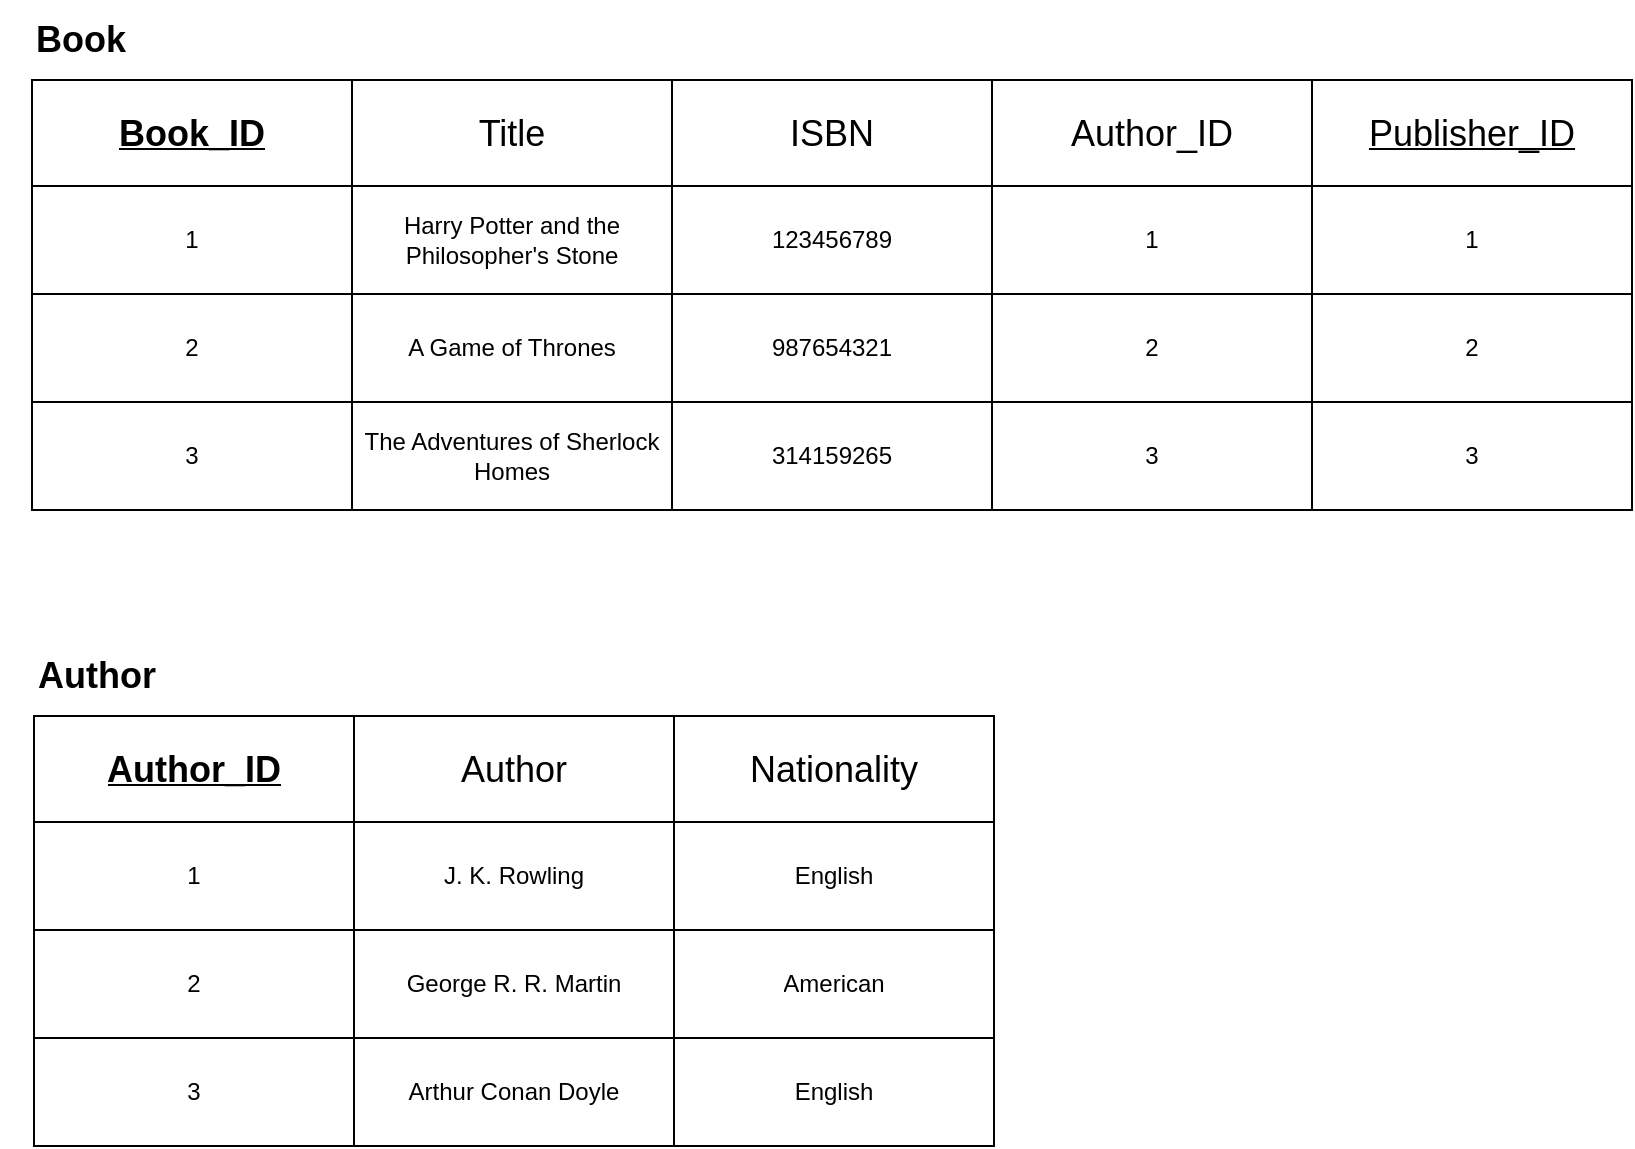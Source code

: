 <mxfile>
    <diagram id="R2lEEEUBdFMjLlhIrx00" name="Page-1">
        <mxGraphModel dx="1717" dy="1152" grid="1" gridSize="10" guides="1" tooltips="1" connect="1" arrows="1" fold="1" page="1" pageScale="1" pageWidth="850" pageHeight="1100" math="0" shadow="0" extFonts="Permanent Marker^https://fonts.googleapis.com/css?family=Permanent+Marker">
            <root>
                <mxCell id="0"/>
                <mxCell id="1" parent="0"/>
                <mxCell id="10" value="" style="shape=table;startSize=0;container=1;collapsible=0;childLayout=tableLayout;" parent="1" vertex="1">
                    <mxGeometry x="120" y="400" width="800" height="215" as="geometry"/>
                </mxCell>
                <mxCell id="11" value="" style="shape=tableRow;horizontal=0;startSize=0;swimlaneHead=0;swimlaneBody=0;top=0;left=0;bottom=0;right=0;collapsible=0;dropTarget=0;fillColor=none;points=[[0,0.5],[1,0.5]];portConstraint=eastwest;" parent="10" vertex="1">
                    <mxGeometry width="800" height="53" as="geometry"/>
                </mxCell>
                <mxCell id="12" value="&lt;b style=&quot;font-size: 18px;&quot;&gt;&lt;u&gt;Book_ID&lt;/u&gt;&lt;/b&gt;" style="shape=partialRectangle;html=1;whiteSpace=wrap;connectable=0;overflow=hidden;fillColor=none;top=0;left=0;bottom=0;right=0;pointerEvents=1;" parent="11" vertex="1">
                    <mxGeometry width="160" height="53" as="geometry">
                        <mxRectangle width="160" height="53" as="alternateBounds"/>
                    </mxGeometry>
                </mxCell>
                <mxCell id="13" value="&lt;span style=&quot;font-size: 18px;&quot;&gt;Title&lt;/span&gt;" style="shape=partialRectangle;html=1;whiteSpace=wrap;connectable=0;overflow=hidden;fillColor=none;top=0;left=0;bottom=0;right=0;pointerEvents=1;" parent="11" vertex="1">
                    <mxGeometry x="160" width="160" height="53" as="geometry">
                        <mxRectangle width="160" height="53" as="alternateBounds"/>
                    </mxGeometry>
                </mxCell>
                <mxCell id="14" value="&lt;span style=&quot;font-size: 18px;&quot;&gt;ISBN&lt;/span&gt;" style="shape=partialRectangle;html=1;whiteSpace=wrap;connectable=0;overflow=hidden;fillColor=none;top=0;left=0;bottom=0;right=0;pointerEvents=1;" parent="11" vertex="1">
                    <mxGeometry x="320" width="160" height="53" as="geometry">
                        <mxRectangle width="160" height="53" as="alternateBounds"/>
                    </mxGeometry>
                </mxCell>
                <mxCell id="93" value="&lt;span style=&quot;font-size: 18px;&quot;&gt;Author_ID&lt;/span&gt;" style="shape=partialRectangle;html=1;whiteSpace=wrap;connectable=0;overflow=hidden;fillColor=none;top=0;left=0;bottom=0;right=0;pointerEvents=1;" parent="11" vertex="1">
                    <mxGeometry x="480" width="160" height="53" as="geometry">
                        <mxRectangle width="160" height="53" as="alternateBounds"/>
                    </mxGeometry>
                </mxCell>
                <mxCell id="46" value="&lt;span style=&quot;font-size: 18px;&quot;&gt;&lt;u style=&quot;&quot;&gt;Publisher_ID&lt;/u&gt;&lt;/span&gt;" style="shape=partialRectangle;html=1;whiteSpace=wrap;connectable=0;overflow=hidden;fillColor=none;top=0;left=0;bottom=0;right=0;pointerEvents=1;" parent="11" vertex="1">
                    <mxGeometry x="640" width="160" height="53" as="geometry">
                        <mxRectangle width="160" height="53" as="alternateBounds"/>
                    </mxGeometry>
                </mxCell>
                <mxCell id="17" value="" style="shape=tableRow;horizontal=0;startSize=0;swimlaneHead=0;swimlaneBody=0;top=0;left=0;bottom=0;right=0;collapsible=0;dropTarget=0;fillColor=none;points=[[0,0.5],[1,0.5]];portConstraint=eastwest;" parent="10" vertex="1">
                    <mxGeometry y="53" width="800" height="54" as="geometry"/>
                </mxCell>
                <mxCell id="18" value="1" style="shape=partialRectangle;html=1;whiteSpace=wrap;connectable=0;overflow=hidden;fillColor=none;top=0;left=0;bottom=0;right=0;pointerEvents=1;" parent="17" vertex="1">
                    <mxGeometry width="160" height="54" as="geometry">
                        <mxRectangle width="160" height="54" as="alternateBounds"/>
                    </mxGeometry>
                </mxCell>
                <mxCell id="19" value="Harry Potter and the Philosopher's Stone" style="shape=partialRectangle;html=1;whiteSpace=wrap;connectable=0;overflow=hidden;fillColor=none;top=0;left=0;bottom=0;right=0;pointerEvents=1;" parent="17" vertex="1">
                    <mxGeometry x="160" width="160" height="54" as="geometry">
                        <mxRectangle width="160" height="54" as="alternateBounds"/>
                    </mxGeometry>
                </mxCell>
                <mxCell id="20" value="123456789" style="shape=partialRectangle;html=1;whiteSpace=wrap;connectable=0;overflow=hidden;fillColor=none;top=0;left=0;bottom=0;right=0;pointerEvents=1;" parent="17" vertex="1">
                    <mxGeometry x="320" width="160" height="54" as="geometry">
                        <mxRectangle width="160" height="54" as="alternateBounds"/>
                    </mxGeometry>
                </mxCell>
                <mxCell id="94" value="1" style="shape=partialRectangle;html=1;whiteSpace=wrap;connectable=0;overflow=hidden;fillColor=none;top=0;left=0;bottom=0;right=0;pointerEvents=1;" parent="17" vertex="1">
                    <mxGeometry x="480" width="160" height="54" as="geometry">
                        <mxRectangle width="160" height="54" as="alternateBounds"/>
                    </mxGeometry>
                </mxCell>
                <mxCell id="47" value="1" style="shape=partialRectangle;html=1;whiteSpace=wrap;connectable=0;overflow=hidden;fillColor=none;top=0;left=0;bottom=0;right=0;pointerEvents=1;" parent="17" vertex="1">
                    <mxGeometry x="640" width="160" height="54" as="geometry">
                        <mxRectangle width="160" height="54" as="alternateBounds"/>
                    </mxGeometry>
                </mxCell>
                <mxCell id="30" style="shape=tableRow;horizontal=0;startSize=0;swimlaneHead=0;swimlaneBody=0;top=0;left=0;bottom=0;right=0;collapsible=0;dropTarget=0;fillColor=none;points=[[0,0.5],[1,0.5]];portConstraint=eastwest;" parent="10" vertex="1">
                    <mxGeometry y="107" width="800" height="54" as="geometry"/>
                </mxCell>
                <mxCell id="31" value="2" style="shape=partialRectangle;html=1;whiteSpace=wrap;connectable=0;overflow=hidden;fillColor=none;top=0;left=0;bottom=0;right=0;pointerEvents=1;" parent="30" vertex="1">
                    <mxGeometry width="160" height="54" as="geometry">
                        <mxRectangle width="160" height="54" as="alternateBounds"/>
                    </mxGeometry>
                </mxCell>
                <mxCell id="32" value="A Game of Thrones" style="shape=partialRectangle;html=1;whiteSpace=wrap;connectable=0;overflow=hidden;fillColor=none;top=0;left=0;bottom=0;right=0;pointerEvents=1;" parent="30" vertex="1">
                    <mxGeometry x="160" width="160" height="54" as="geometry">
                        <mxRectangle width="160" height="54" as="alternateBounds"/>
                    </mxGeometry>
                </mxCell>
                <mxCell id="33" value="987654321" style="shape=partialRectangle;html=1;whiteSpace=wrap;connectable=0;overflow=hidden;fillColor=none;top=0;left=0;bottom=0;right=0;pointerEvents=1;" parent="30" vertex="1">
                    <mxGeometry x="320" width="160" height="54" as="geometry">
                        <mxRectangle width="160" height="54" as="alternateBounds"/>
                    </mxGeometry>
                </mxCell>
                <mxCell id="95" value="2" style="shape=partialRectangle;html=1;whiteSpace=wrap;connectable=0;overflow=hidden;fillColor=none;top=0;left=0;bottom=0;right=0;pointerEvents=1;" parent="30" vertex="1">
                    <mxGeometry x="480" width="160" height="54" as="geometry">
                        <mxRectangle width="160" height="54" as="alternateBounds"/>
                    </mxGeometry>
                </mxCell>
                <mxCell id="48" value="2" style="shape=partialRectangle;html=1;whiteSpace=wrap;connectable=0;overflow=hidden;fillColor=none;top=0;left=0;bottom=0;right=0;pointerEvents=1;" parent="30" vertex="1">
                    <mxGeometry x="640" width="160" height="54" as="geometry">
                        <mxRectangle width="160" height="54" as="alternateBounds"/>
                    </mxGeometry>
                </mxCell>
                <mxCell id="36" style="shape=tableRow;horizontal=0;startSize=0;swimlaneHead=0;swimlaneBody=0;top=0;left=0;bottom=0;right=0;collapsible=0;dropTarget=0;fillColor=none;points=[[0,0.5],[1,0.5]];portConstraint=eastwest;" parent="10" vertex="1">
                    <mxGeometry y="161" width="800" height="54" as="geometry"/>
                </mxCell>
                <mxCell id="37" value="3" style="shape=partialRectangle;html=1;whiteSpace=wrap;connectable=0;overflow=hidden;fillColor=none;top=0;left=0;bottom=0;right=0;pointerEvents=1;" parent="36" vertex="1">
                    <mxGeometry width="160" height="54" as="geometry">
                        <mxRectangle width="160" height="54" as="alternateBounds"/>
                    </mxGeometry>
                </mxCell>
                <mxCell id="38" value="The Adventures of Sherlock Homes" style="shape=partialRectangle;html=1;whiteSpace=wrap;connectable=0;overflow=hidden;fillColor=none;top=0;left=0;bottom=0;right=0;pointerEvents=1;" parent="36" vertex="1">
                    <mxGeometry x="160" width="160" height="54" as="geometry">
                        <mxRectangle width="160" height="54" as="alternateBounds"/>
                    </mxGeometry>
                </mxCell>
                <mxCell id="39" value="314159265" style="shape=partialRectangle;html=1;whiteSpace=wrap;connectable=0;overflow=hidden;fillColor=none;top=0;left=0;bottom=0;right=0;pointerEvents=1;" parent="36" vertex="1">
                    <mxGeometry x="320" width="160" height="54" as="geometry">
                        <mxRectangle width="160" height="54" as="alternateBounds"/>
                    </mxGeometry>
                </mxCell>
                <mxCell id="96" value="3" style="shape=partialRectangle;html=1;whiteSpace=wrap;connectable=0;overflow=hidden;fillColor=none;top=0;left=0;bottom=0;right=0;pointerEvents=1;" parent="36" vertex="1">
                    <mxGeometry x="480" width="160" height="54" as="geometry">
                        <mxRectangle width="160" height="54" as="alternateBounds"/>
                    </mxGeometry>
                </mxCell>
                <mxCell id="49" value="3" style="shape=partialRectangle;html=1;whiteSpace=wrap;connectable=0;overflow=hidden;fillColor=none;top=0;left=0;bottom=0;right=0;pointerEvents=1;" parent="36" vertex="1">
                    <mxGeometry x="640" width="160" height="54" as="geometry">
                        <mxRectangle width="160" height="54" as="alternateBounds"/>
                    </mxGeometry>
                </mxCell>
                <mxCell id="29" value="Book" style="text;strokeColor=none;fillColor=none;html=1;fontSize=18;fontStyle=1;verticalAlign=middle;align=center;" parent="1" vertex="1">
                    <mxGeometry x="104" y="360" width="80" height="40" as="geometry"/>
                </mxCell>
                <mxCell id="97" value="" style="shape=table;startSize=0;container=1;collapsible=0;childLayout=tableLayout;" vertex="1" parent="1">
                    <mxGeometry x="121" y="718" width="480" height="215" as="geometry"/>
                </mxCell>
                <mxCell id="98" value="" style="shape=tableRow;horizontal=0;startSize=0;swimlaneHead=0;swimlaneBody=0;top=0;left=0;bottom=0;right=0;collapsible=0;dropTarget=0;fillColor=none;points=[[0,0.5],[1,0.5]];portConstraint=eastwest;" vertex="1" parent="97">
                    <mxGeometry width="480" height="53" as="geometry"/>
                </mxCell>
                <mxCell id="99" value="&lt;b style=&quot;font-size: 18px;&quot;&gt;&lt;u&gt;Author_ID&lt;/u&gt;&lt;/b&gt;" style="shape=partialRectangle;html=1;whiteSpace=wrap;connectable=0;overflow=hidden;fillColor=none;top=0;left=0;bottom=0;right=0;pointerEvents=1;" vertex="1" parent="98">
                    <mxGeometry width="160" height="53" as="geometry">
                        <mxRectangle width="160" height="53" as="alternateBounds"/>
                    </mxGeometry>
                </mxCell>
                <mxCell id="102" value="&lt;span style=&quot;font-size: 18px;&quot;&gt;Author&lt;/span&gt;" style="shape=partialRectangle;html=1;whiteSpace=wrap;connectable=0;overflow=hidden;fillColor=none;top=0;left=0;bottom=0;right=0;pointerEvents=1;" vertex="1" parent="98">
                    <mxGeometry x="160" width="160" height="53" as="geometry">
                        <mxRectangle width="160" height="53" as="alternateBounds"/>
                    </mxGeometry>
                </mxCell>
                <mxCell id="103" value="&lt;span style=&quot;font-size: 18px;&quot;&gt;Nationality&lt;/span&gt;" style="shape=partialRectangle;html=1;whiteSpace=wrap;connectable=0;overflow=hidden;fillColor=none;top=0;left=0;bottom=0;right=0;pointerEvents=1;" vertex="1" parent="98">
                    <mxGeometry x="320" width="160" height="53" as="geometry">
                        <mxRectangle width="160" height="53" as="alternateBounds"/>
                    </mxGeometry>
                </mxCell>
                <mxCell id="105" value="" style="shape=tableRow;horizontal=0;startSize=0;swimlaneHead=0;swimlaneBody=0;top=0;left=0;bottom=0;right=0;collapsible=0;dropTarget=0;fillColor=none;points=[[0,0.5],[1,0.5]];portConstraint=eastwest;" vertex="1" parent="97">
                    <mxGeometry y="53" width="480" height="54" as="geometry"/>
                </mxCell>
                <mxCell id="106" value="1" style="shape=partialRectangle;html=1;whiteSpace=wrap;connectable=0;overflow=hidden;fillColor=none;top=0;left=0;bottom=0;right=0;pointerEvents=1;" vertex="1" parent="105">
                    <mxGeometry width="160" height="54" as="geometry">
                        <mxRectangle width="160" height="54" as="alternateBounds"/>
                    </mxGeometry>
                </mxCell>
                <mxCell id="109" value="J. K. Rowling" style="shape=partialRectangle;html=1;whiteSpace=wrap;connectable=0;overflow=hidden;fillColor=none;top=0;left=0;bottom=0;right=0;pointerEvents=1;" vertex="1" parent="105">
                    <mxGeometry x="160" width="160" height="54" as="geometry">
                        <mxRectangle width="160" height="54" as="alternateBounds"/>
                    </mxGeometry>
                </mxCell>
                <mxCell id="110" value="English" style="shape=partialRectangle;html=1;whiteSpace=wrap;connectable=0;overflow=hidden;fillColor=none;top=0;left=0;bottom=0;right=0;pointerEvents=1;" vertex="1" parent="105">
                    <mxGeometry x="320" width="160" height="54" as="geometry">
                        <mxRectangle width="160" height="54" as="alternateBounds"/>
                    </mxGeometry>
                </mxCell>
                <mxCell id="112" style="shape=tableRow;horizontal=0;startSize=0;swimlaneHead=0;swimlaneBody=0;top=0;left=0;bottom=0;right=0;collapsible=0;dropTarget=0;fillColor=none;points=[[0,0.5],[1,0.5]];portConstraint=eastwest;" vertex="1" parent="97">
                    <mxGeometry y="107" width="480" height="54" as="geometry"/>
                </mxCell>
                <mxCell id="113" value="2" style="shape=partialRectangle;html=1;whiteSpace=wrap;connectable=0;overflow=hidden;fillColor=none;top=0;left=0;bottom=0;right=0;pointerEvents=1;" vertex="1" parent="112">
                    <mxGeometry width="160" height="54" as="geometry">
                        <mxRectangle width="160" height="54" as="alternateBounds"/>
                    </mxGeometry>
                </mxCell>
                <mxCell id="116" value="George R. R. Martin" style="shape=partialRectangle;html=1;whiteSpace=wrap;connectable=0;overflow=hidden;fillColor=none;top=0;left=0;bottom=0;right=0;pointerEvents=1;" vertex="1" parent="112">
                    <mxGeometry x="160" width="160" height="54" as="geometry">
                        <mxRectangle width="160" height="54" as="alternateBounds"/>
                    </mxGeometry>
                </mxCell>
                <mxCell id="117" value="American" style="shape=partialRectangle;html=1;whiteSpace=wrap;connectable=0;overflow=hidden;fillColor=none;top=0;left=0;bottom=0;right=0;pointerEvents=1;" vertex="1" parent="112">
                    <mxGeometry x="320" width="160" height="54" as="geometry">
                        <mxRectangle width="160" height="54" as="alternateBounds"/>
                    </mxGeometry>
                </mxCell>
                <mxCell id="119" style="shape=tableRow;horizontal=0;startSize=0;swimlaneHead=0;swimlaneBody=0;top=0;left=0;bottom=0;right=0;collapsible=0;dropTarget=0;fillColor=none;points=[[0,0.5],[1,0.5]];portConstraint=eastwest;" vertex="1" parent="97">
                    <mxGeometry y="161" width="480" height="54" as="geometry"/>
                </mxCell>
                <mxCell id="120" value="3" style="shape=partialRectangle;html=1;whiteSpace=wrap;connectable=0;overflow=hidden;fillColor=none;top=0;left=0;bottom=0;right=0;pointerEvents=1;" vertex="1" parent="119">
                    <mxGeometry width="160" height="54" as="geometry">
                        <mxRectangle width="160" height="54" as="alternateBounds"/>
                    </mxGeometry>
                </mxCell>
                <mxCell id="123" value="Arthur Conan Doyle" style="shape=partialRectangle;html=1;whiteSpace=wrap;connectable=0;overflow=hidden;fillColor=none;top=0;left=0;bottom=0;right=0;pointerEvents=1;" vertex="1" parent="119">
                    <mxGeometry x="160" width="160" height="54" as="geometry">
                        <mxRectangle width="160" height="54" as="alternateBounds"/>
                    </mxGeometry>
                </mxCell>
                <mxCell id="124" value="English" style="shape=partialRectangle;html=1;whiteSpace=wrap;connectable=0;overflow=hidden;fillColor=none;top=0;left=0;bottom=0;right=0;pointerEvents=1;" vertex="1" parent="119">
                    <mxGeometry x="320" width="160" height="54" as="geometry">
                        <mxRectangle width="160" height="54" as="alternateBounds"/>
                    </mxGeometry>
                </mxCell>
                <mxCell id="126" value="Author" style="text;strokeColor=none;fillColor=none;html=1;fontSize=18;fontStyle=1;verticalAlign=middle;align=center;" vertex="1" parent="1">
                    <mxGeometry x="112" y="678" width="80" height="40" as="geometry"/>
                </mxCell>
            </root>
        </mxGraphModel>
    </diagram>
</mxfile>